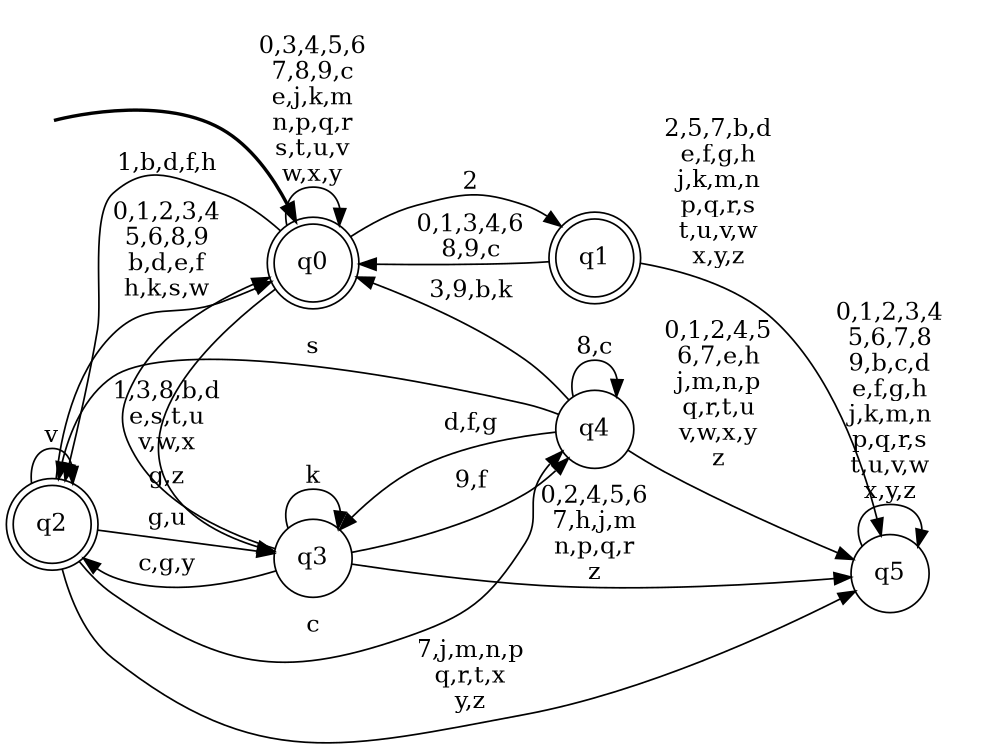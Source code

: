 digraph BlueStar {
__start0 [style = invis, shape = none, label = "", width = 0, height = 0];

rankdir=LR;
size="8,5";

s0 [style="rounded,filled", color="black", fillcolor="white" shape="doublecircle", label="q0"];
s1 [style="rounded,filled", color="black", fillcolor="white" shape="doublecircle", label="q1"];
s2 [style="rounded,filled", color="black", fillcolor="white" shape="doublecircle", label="q2"];
s3 [style="filled", color="black", fillcolor="white" shape="circle", label="q3"];
s4 [style="filled", color="black", fillcolor="white" shape="circle", label="q4"];
s5 [style="filled", color="black", fillcolor="white" shape="circle", label="q5"];
subgraph cluster_main { 
	graph [pad=".75", ranksep="0.15", nodesep="0.15"];
	 style=invis; 
	__start0 -> s0 [penwidth=2];
}
s0 -> s0 [label="0,3,4,5,6\n7,8,9,c\ne,j,k,m\nn,p,q,r\ns,t,u,v\nw,x,y"];
s0 -> s1 [label="2"];
s0 -> s2 [label="1,b,d,f,h"];
s0 -> s3 [label="g,z"];
s1 -> s0 [label="0,1,3,4,6\n8,9,c"];
s1 -> s5 [label="2,5,7,b,d\ne,f,g,h\nj,k,m,n\np,q,r,s\nt,u,v,w\nx,y,z"];
s2 -> s0 [label="0,1,2,3,4\n5,6,8,9\nb,d,e,f\nh,k,s,w"];
s2 -> s2 [label="v"];
s2 -> s3 [label="g,u"];
s2 -> s4 [label="c"];
s2 -> s5 [label="7,j,m,n,p\nq,r,t,x\ny,z"];
s3 -> s0 [label="1,3,8,b,d\ne,s,t,u\nv,w,x"];
s3 -> s2 [label="c,g,y"];
s3 -> s3 [label="k"];
s3 -> s4 [label="9,f"];
s3 -> s5 [label="0,2,4,5,6\n7,h,j,m\nn,p,q,r\nz"];
s4 -> s0 [label="3,9,b,k"];
s4 -> s2 [label="s"];
s4 -> s3 [label="d,f,g"];
s4 -> s4 [label="8,c"];
s4 -> s5 [label="0,1,2,4,5\n6,7,e,h\nj,m,n,p\nq,r,t,u\nv,w,x,y\nz"];
s5 -> s5 [label="0,1,2,3,4\n5,6,7,8\n9,b,c,d\ne,f,g,h\nj,k,m,n\np,q,r,s\nt,u,v,w\nx,y,z"];

}